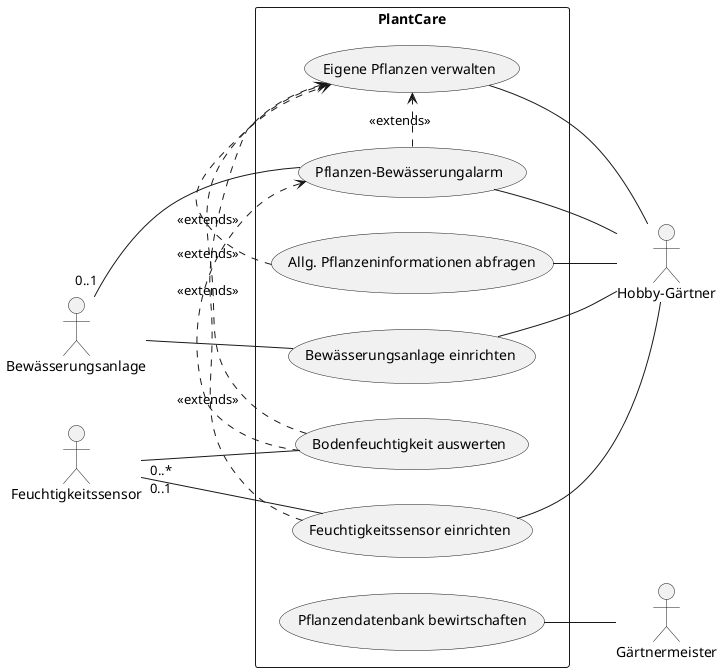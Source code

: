 @startuml
'https://plantuml.com/use-case-diagram

actor ac3 as "Pflanze"

ac1 -- uc1
ac1 -- uc2
ac1 -- uc3

ac2 -- uc4

@startuml

left to right direction

actor ac1 as "Hobby-Gärtner"
actor ac2 as "Bewässerungsanlage"
actor ac3 as "Feuchtigkeitssensor"
actor ac4 as "Gärtnermeister"

rectangle "PlantCare" {
usecase uc1 as "Allg. Pflanzeninformationen abfragen"
usecase uc2 as "Eigene Pflanzen verwalten"
usecase uc3 as "Bewässerungsanlage einrichten"
usecase uc4 as "Feuchtigkeitssensor einrichten"
usecase uc5 as "Bodenfeuchtigkeit auswerten"
usecase uc6 as "Pflanzendatenbank bewirtschaften"
usecase uc7 as "Pflanzen-Bewässerungalarm"
}


'Akteure rechte Seite
uc1 -- ac1
uc2 -- ac1
uc3 -- ac1
uc7 -- ac1
uc6 -- ac4

'Akteure linke Seite
ac2 "0..1"-- uc7
ac3 "0..*" -- uc5
ac3 "0..1" -- uc4
ac1 -- uc4
ac2 -- uc3

uc5 .> uc7: <<extends>>
uc5 .> uc2: <<extends>>
uc7 .> uc2: <<extends>>
uc1 .> uc2: <<extends>>
uc4 .> uc2: <<extends>>

@enduml

'https://forum.plantuml.net/8956/how-to-make-actors-appear-the-left-and-right-use-case-diagram
